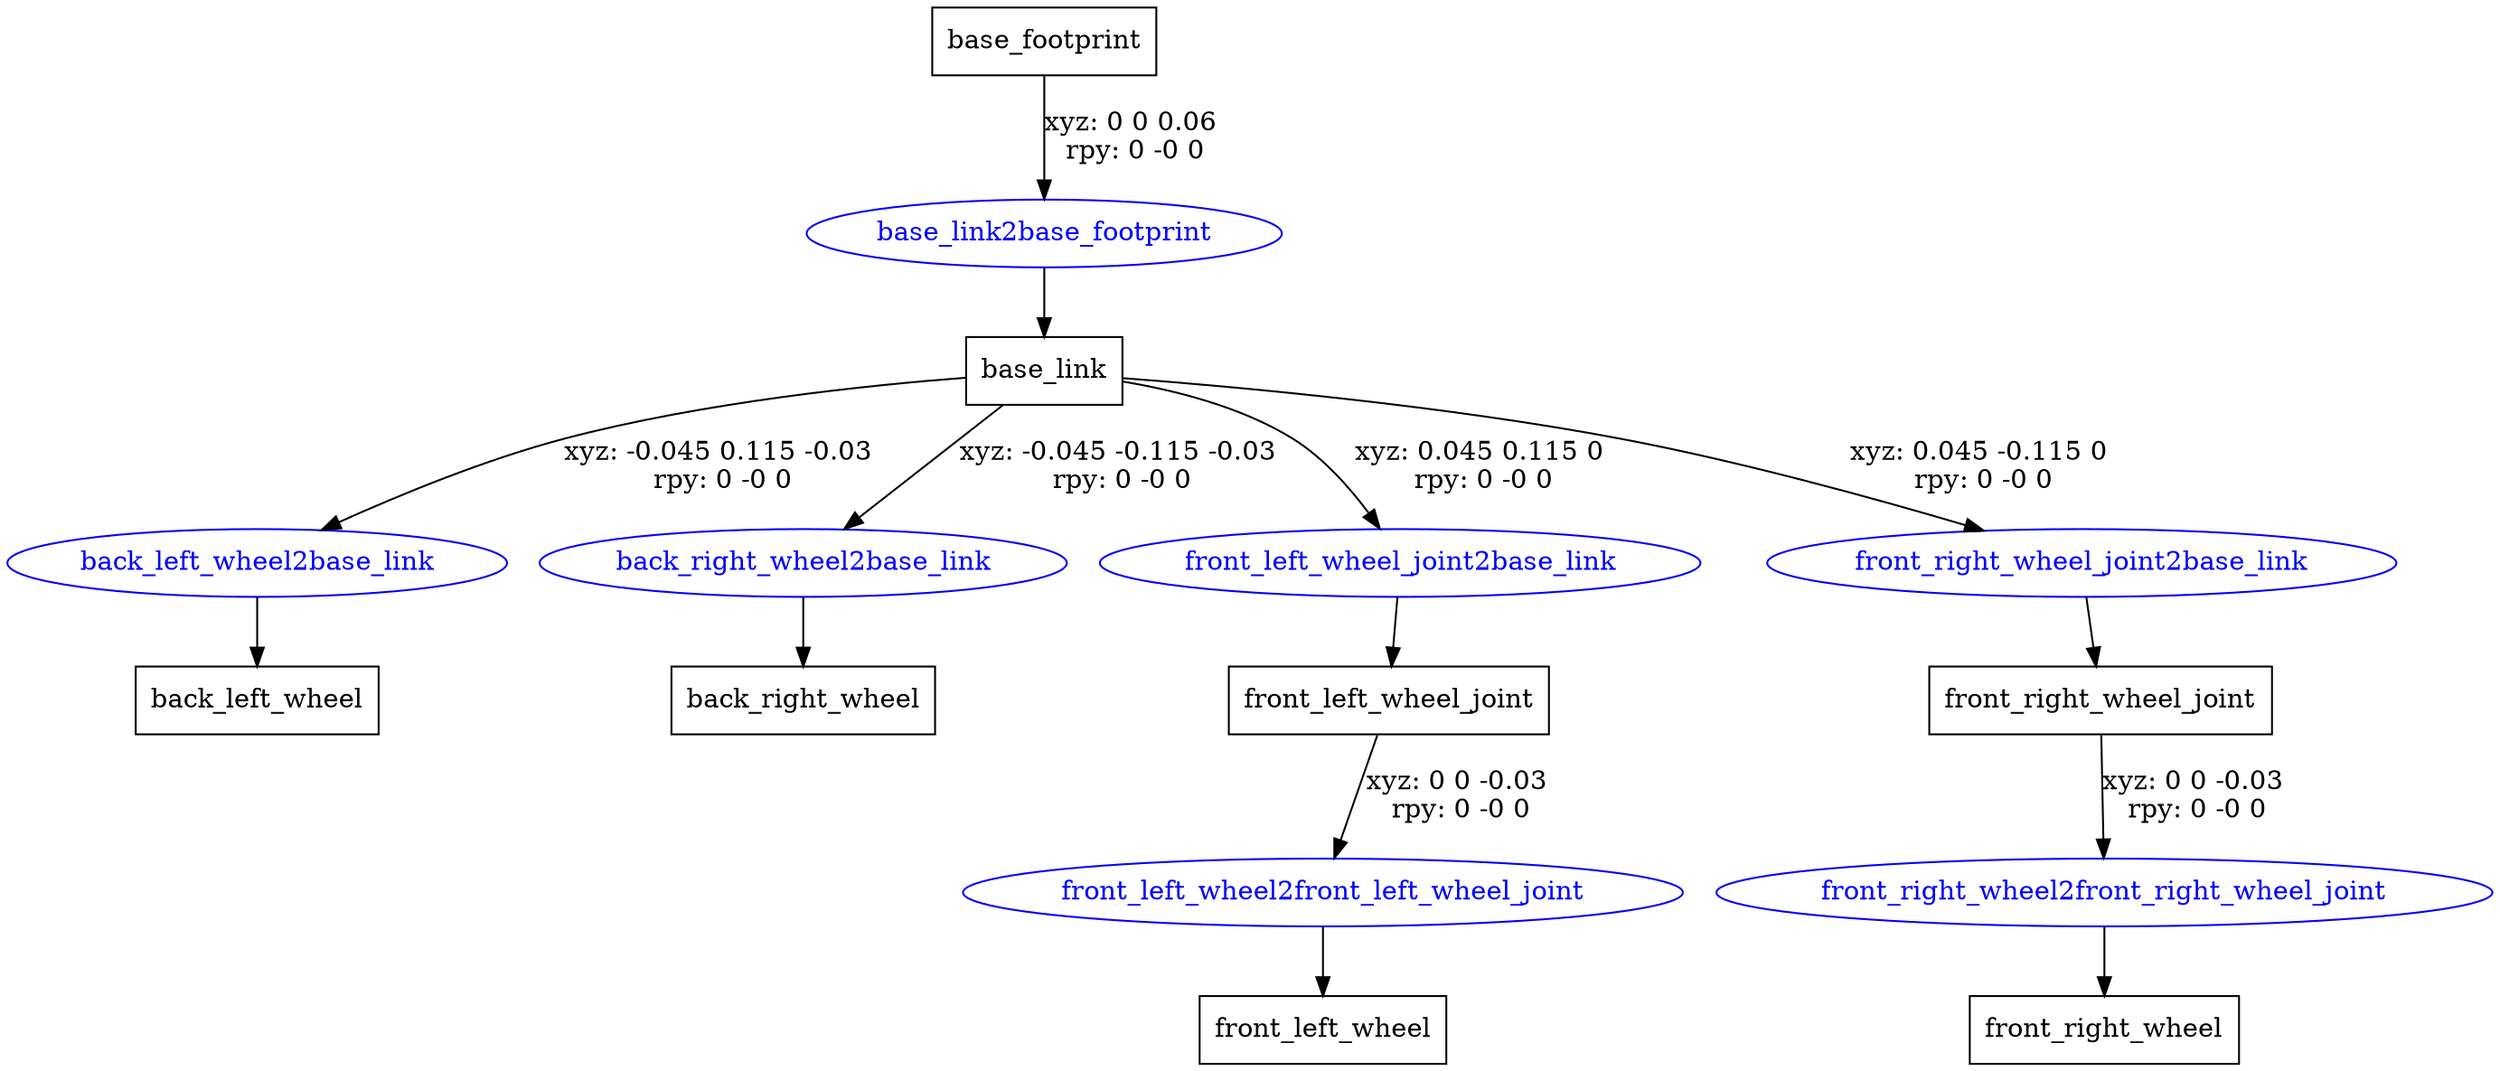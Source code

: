 digraph G {
node [shape=box];
"base_footprint" [label="base_footprint"];
"base_link" [label="base_link"];
"back_left_wheel" [label="back_left_wheel"];
"back_right_wheel" [label="back_right_wheel"];
"front_left_wheel_joint" [label="front_left_wheel_joint"];
"front_left_wheel" [label="front_left_wheel"];
"front_right_wheel_joint" [label="front_right_wheel_joint"];
"front_right_wheel" [label="front_right_wheel"];
node [shape=ellipse, color=blue, fontcolor=blue];
"base_footprint" -> "base_link2base_footprint" [label="xyz: 0 0 0.06 \nrpy: 0 -0 0"]
"base_link2base_footprint" -> "base_link"
"base_link" -> "back_left_wheel2base_link" [label="xyz: -0.045 0.115 -0.03 \nrpy: 0 -0 0"]
"back_left_wheel2base_link" -> "back_left_wheel"
"base_link" -> "back_right_wheel2base_link" [label="xyz: -0.045 -0.115 -0.03 \nrpy: 0 -0 0"]
"back_right_wheel2base_link" -> "back_right_wheel"
"base_link" -> "front_left_wheel_joint2base_link" [label="xyz: 0.045 0.115 0 \nrpy: 0 -0 0"]
"front_left_wheel_joint2base_link" -> "front_left_wheel_joint"
"front_left_wheel_joint" -> "front_left_wheel2front_left_wheel_joint" [label="xyz: 0 0 -0.03 \nrpy: 0 -0 0"]
"front_left_wheel2front_left_wheel_joint" -> "front_left_wheel"
"base_link" -> "front_right_wheel_joint2base_link" [label="xyz: 0.045 -0.115 0 \nrpy: 0 -0 0"]
"front_right_wheel_joint2base_link" -> "front_right_wheel_joint"
"front_right_wheel_joint" -> "front_right_wheel2front_right_wheel_joint" [label="xyz: 0 0 -0.03 \nrpy: 0 -0 0"]
"front_right_wheel2front_right_wheel_joint" -> "front_right_wheel"
}
